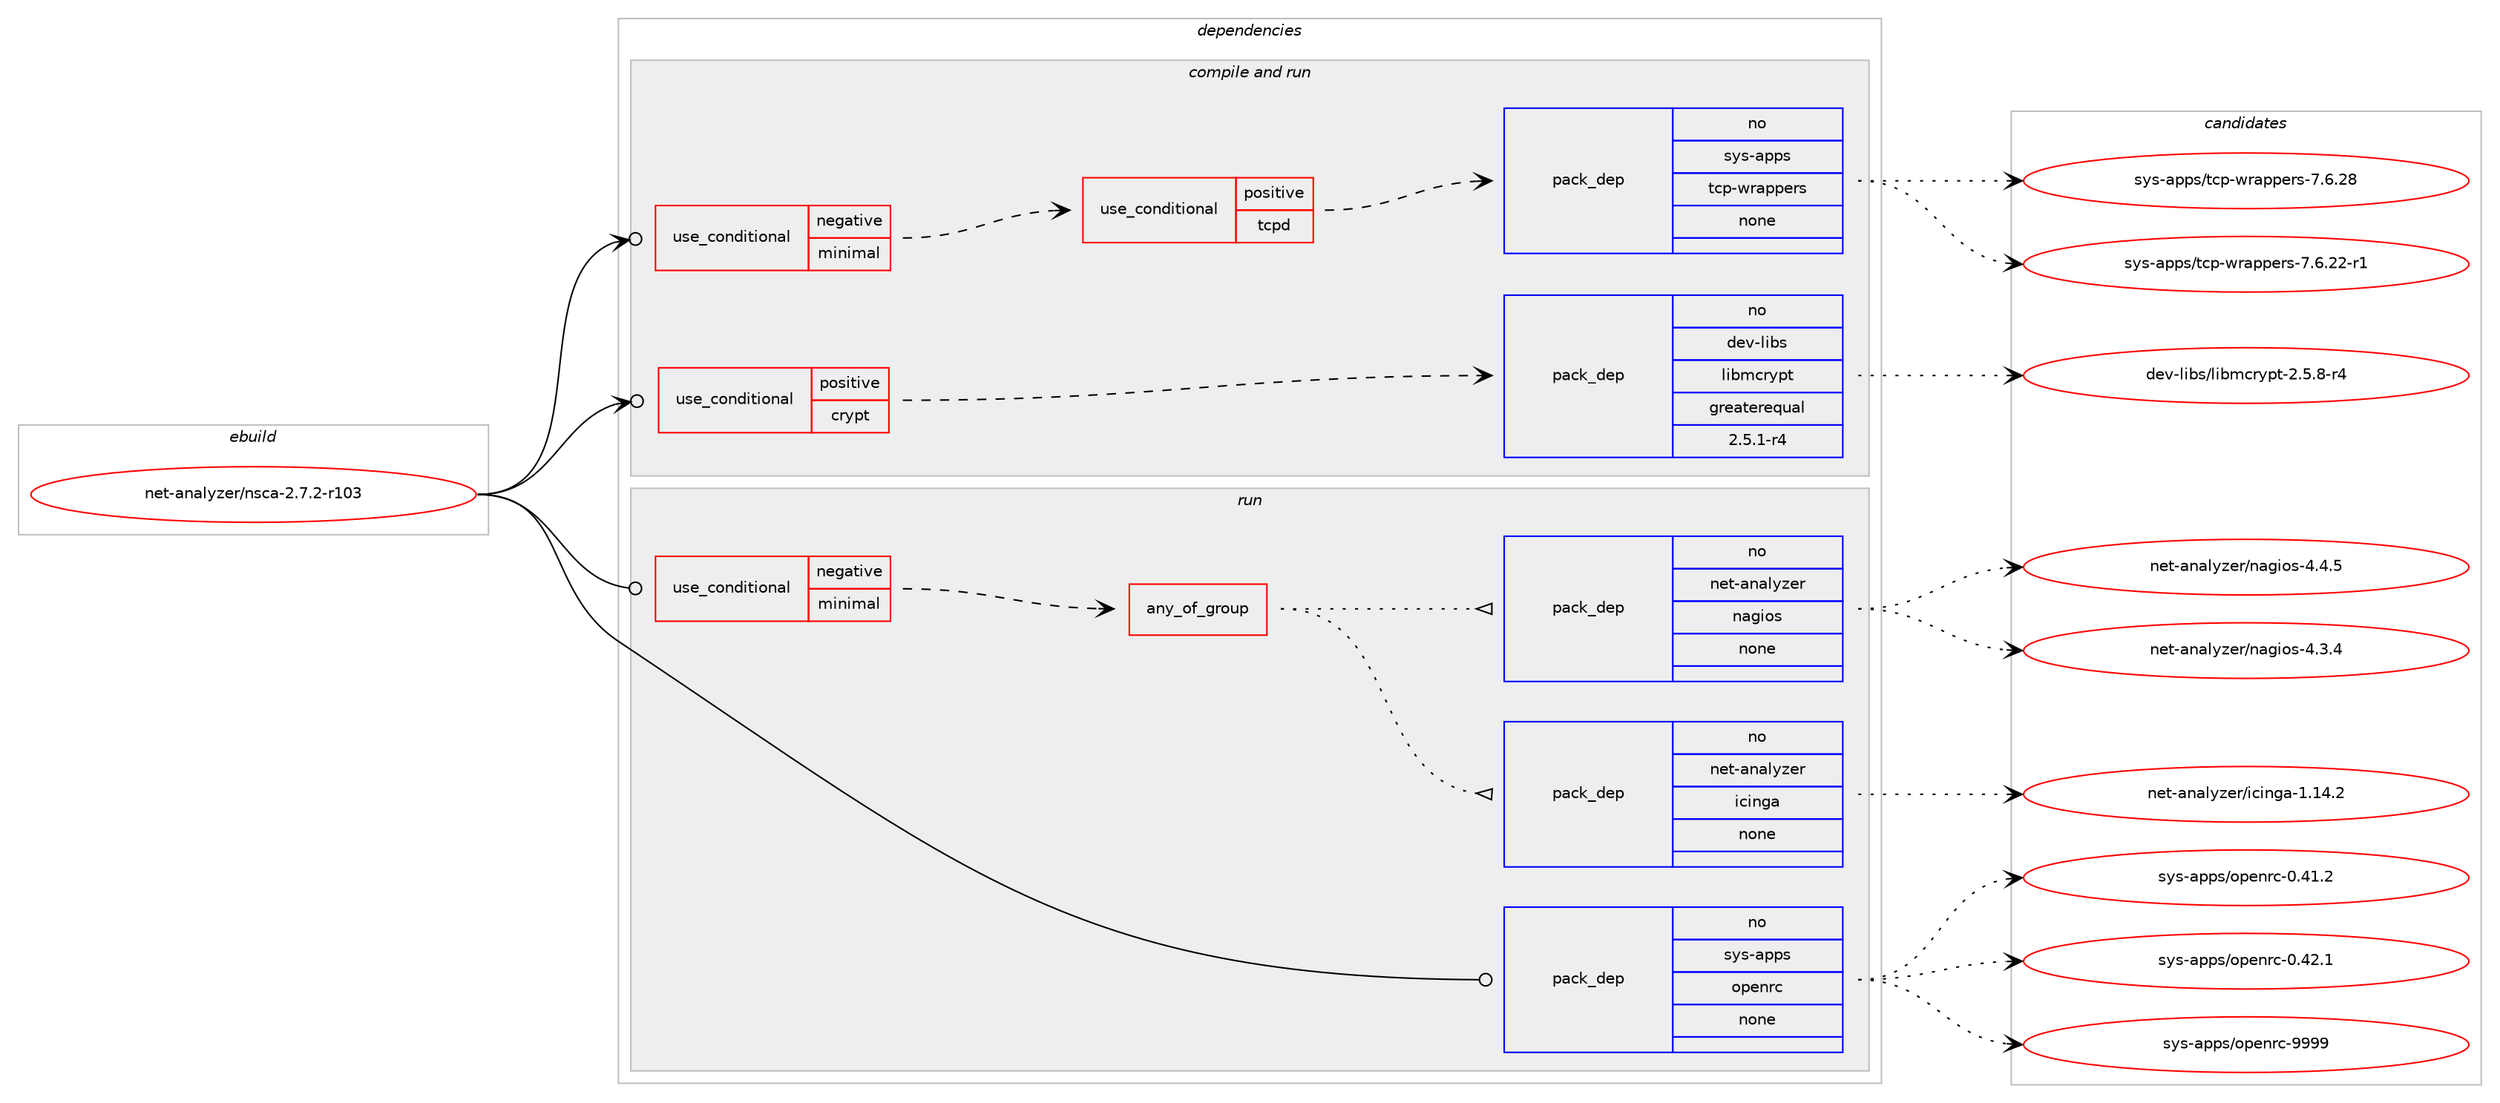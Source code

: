 digraph prolog {

# *************
# Graph options
# *************

newrank=true;
concentrate=true;
compound=true;
graph [rankdir=LR,fontname=Helvetica,fontsize=10,ranksep=1.5];#, ranksep=2.5, nodesep=0.2];
edge  [arrowhead=vee];
node  [fontname=Helvetica,fontsize=10];

# **********
# The ebuild
# **********

subgraph cluster_leftcol {
color=gray;
rank=same;
label=<<i>ebuild</i>>;
id [label="net-analyzer/nsca-2.7.2-r103", color=red, width=4, href="../net-analyzer/nsca-2.7.2-r103.svg"];
}

# ****************
# The dependencies
# ****************

subgraph cluster_midcol {
color=gray;
label=<<i>dependencies</i>>;
subgraph cluster_compile {
fillcolor="#eeeeee";
style=filled;
label=<<i>compile</i>>;
}
subgraph cluster_compileandrun {
fillcolor="#eeeeee";
style=filled;
label=<<i>compile and run</i>>;
subgraph cond198305 {
dependency815023 [label=<<TABLE BORDER="0" CELLBORDER="1" CELLSPACING="0" CELLPADDING="4"><TR><TD ROWSPAN="3" CELLPADDING="10">use_conditional</TD></TR><TR><TD>negative</TD></TR><TR><TD>minimal</TD></TR></TABLE>>, shape=none, color=red];
subgraph cond198306 {
dependency815024 [label=<<TABLE BORDER="0" CELLBORDER="1" CELLSPACING="0" CELLPADDING="4"><TR><TD ROWSPAN="3" CELLPADDING="10">use_conditional</TD></TR><TR><TD>positive</TD></TR><TR><TD>tcpd</TD></TR></TABLE>>, shape=none, color=red];
subgraph pack602481 {
dependency815025 [label=<<TABLE BORDER="0" CELLBORDER="1" CELLSPACING="0" CELLPADDING="4" WIDTH="220"><TR><TD ROWSPAN="6" CELLPADDING="30">pack_dep</TD></TR><TR><TD WIDTH="110">no</TD></TR><TR><TD>sys-apps</TD></TR><TR><TD>tcp-wrappers</TD></TR><TR><TD>none</TD></TR><TR><TD></TD></TR></TABLE>>, shape=none, color=blue];
}
dependency815024:e -> dependency815025:w [weight=20,style="dashed",arrowhead="vee"];
}
dependency815023:e -> dependency815024:w [weight=20,style="dashed",arrowhead="vee"];
}
id:e -> dependency815023:w [weight=20,style="solid",arrowhead="odotvee"];
subgraph cond198307 {
dependency815026 [label=<<TABLE BORDER="0" CELLBORDER="1" CELLSPACING="0" CELLPADDING="4"><TR><TD ROWSPAN="3" CELLPADDING="10">use_conditional</TD></TR><TR><TD>positive</TD></TR><TR><TD>crypt</TD></TR></TABLE>>, shape=none, color=red];
subgraph pack602482 {
dependency815027 [label=<<TABLE BORDER="0" CELLBORDER="1" CELLSPACING="0" CELLPADDING="4" WIDTH="220"><TR><TD ROWSPAN="6" CELLPADDING="30">pack_dep</TD></TR><TR><TD WIDTH="110">no</TD></TR><TR><TD>dev-libs</TD></TR><TR><TD>libmcrypt</TD></TR><TR><TD>greaterequal</TD></TR><TR><TD>2.5.1-r4</TD></TR></TABLE>>, shape=none, color=blue];
}
dependency815026:e -> dependency815027:w [weight=20,style="dashed",arrowhead="vee"];
}
id:e -> dependency815026:w [weight=20,style="solid",arrowhead="odotvee"];
}
subgraph cluster_run {
fillcolor="#eeeeee";
style=filled;
label=<<i>run</i>>;
subgraph cond198308 {
dependency815028 [label=<<TABLE BORDER="0" CELLBORDER="1" CELLSPACING="0" CELLPADDING="4"><TR><TD ROWSPAN="3" CELLPADDING="10">use_conditional</TD></TR><TR><TD>negative</TD></TR><TR><TD>minimal</TD></TR></TABLE>>, shape=none, color=red];
subgraph any13787 {
dependency815029 [label=<<TABLE BORDER="0" CELLBORDER="1" CELLSPACING="0" CELLPADDING="4"><TR><TD CELLPADDING="10">any_of_group</TD></TR></TABLE>>, shape=none, color=red];subgraph pack602483 {
dependency815030 [label=<<TABLE BORDER="0" CELLBORDER="1" CELLSPACING="0" CELLPADDING="4" WIDTH="220"><TR><TD ROWSPAN="6" CELLPADDING="30">pack_dep</TD></TR><TR><TD WIDTH="110">no</TD></TR><TR><TD>net-analyzer</TD></TR><TR><TD>icinga</TD></TR><TR><TD>none</TD></TR><TR><TD></TD></TR></TABLE>>, shape=none, color=blue];
}
dependency815029:e -> dependency815030:w [weight=20,style="dotted",arrowhead="oinv"];
subgraph pack602484 {
dependency815031 [label=<<TABLE BORDER="0" CELLBORDER="1" CELLSPACING="0" CELLPADDING="4" WIDTH="220"><TR><TD ROWSPAN="6" CELLPADDING="30">pack_dep</TD></TR><TR><TD WIDTH="110">no</TD></TR><TR><TD>net-analyzer</TD></TR><TR><TD>nagios</TD></TR><TR><TD>none</TD></TR><TR><TD></TD></TR></TABLE>>, shape=none, color=blue];
}
dependency815029:e -> dependency815031:w [weight=20,style="dotted",arrowhead="oinv"];
}
dependency815028:e -> dependency815029:w [weight=20,style="dashed",arrowhead="vee"];
}
id:e -> dependency815028:w [weight=20,style="solid",arrowhead="odot"];
subgraph pack602485 {
dependency815032 [label=<<TABLE BORDER="0" CELLBORDER="1" CELLSPACING="0" CELLPADDING="4" WIDTH="220"><TR><TD ROWSPAN="6" CELLPADDING="30">pack_dep</TD></TR><TR><TD WIDTH="110">no</TD></TR><TR><TD>sys-apps</TD></TR><TR><TD>openrc</TD></TR><TR><TD>none</TD></TR><TR><TD></TD></TR></TABLE>>, shape=none, color=blue];
}
id:e -> dependency815032:w [weight=20,style="solid",arrowhead="odot"];
}
}

# **************
# The candidates
# **************

subgraph cluster_choices {
rank=same;
color=gray;
label=<<i>candidates</i>>;

subgraph choice602481 {
color=black;
nodesep=1;
choice115121115459711211211547116991124511911497112112101114115455546544650504511449 [label="sys-apps/tcp-wrappers-7.6.22-r1", color=red, width=4,href="../sys-apps/tcp-wrappers-7.6.22-r1.svg"];
choice11512111545971121121154711699112451191149711211210111411545554654465056 [label="sys-apps/tcp-wrappers-7.6.28", color=red, width=4,href="../sys-apps/tcp-wrappers-7.6.28.svg"];
dependency815025:e -> choice115121115459711211211547116991124511911497112112101114115455546544650504511449:w [style=dotted,weight="100"];
dependency815025:e -> choice11512111545971121121154711699112451191149711211210111411545554654465056:w [style=dotted,weight="100"];
}
subgraph choice602482 {
color=black;
nodesep=1;
choice10010111845108105981154710810598109991141211121164550465346564511452 [label="dev-libs/libmcrypt-2.5.8-r4", color=red, width=4,href="../dev-libs/libmcrypt-2.5.8-r4.svg"];
dependency815027:e -> choice10010111845108105981154710810598109991141211121164550465346564511452:w [style=dotted,weight="100"];
}
subgraph choice602483 {
color=black;
nodesep=1;
choice11010111645971109710812112210111447105991051101039745494649524650 [label="net-analyzer/icinga-1.14.2", color=red, width=4,href="../net-analyzer/icinga-1.14.2.svg"];
dependency815030:e -> choice11010111645971109710812112210111447105991051101039745494649524650:w [style=dotted,weight="100"];
}
subgraph choice602484 {
color=black;
nodesep=1;
choice1101011164597110971081211221011144711097103105111115455246514652 [label="net-analyzer/nagios-4.3.4", color=red, width=4,href="../net-analyzer/nagios-4.3.4.svg"];
choice1101011164597110971081211221011144711097103105111115455246524653 [label="net-analyzer/nagios-4.4.5", color=red, width=4,href="../net-analyzer/nagios-4.4.5.svg"];
dependency815031:e -> choice1101011164597110971081211221011144711097103105111115455246514652:w [style=dotted,weight="100"];
dependency815031:e -> choice1101011164597110971081211221011144711097103105111115455246524653:w [style=dotted,weight="100"];
}
subgraph choice602485 {
color=black;
nodesep=1;
choice1151211154597112112115471111121011101149945484652494650 [label="sys-apps/openrc-0.41.2", color=red, width=4,href="../sys-apps/openrc-0.41.2.svg"];
choice1151211154597112112115471111121011101149945484652504649 [label="sys-apps/openrc-0.42.1", color=red, width=4,href="../sys-apps/openrc-0.42.1.svg"];
choice115121115459711211211547111112101110114994557575757 [label="sys-apps/openrc-9999", color=red, width=4,href="../sys-apps/openrc-9999.svg"];
dependency815032:e -> choice1151211154597112112115471111121011101149945484652494650:w [style=dotted,weight="100"];
dependency815032:e -> choice1151211154597112112115471111121011101149945484652504649:w [style=dotted,weight="100"];
dependency815032:e -> choice115121115459711211211547111112101110114994557575757:w [style=dotted,weight="100"];
}
}

}
